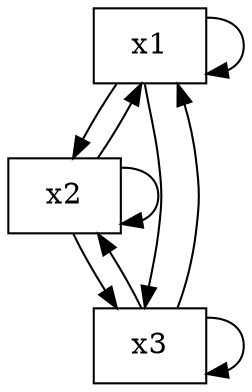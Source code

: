 digraph test {
node1 [label="x1", shape="box"];
node2 [label="x2", shape="box"];
node3 [label="x3", shape="box"];
node1 -> node1;
node2 -> node1;
node3 -> node1;
node1 -> node2;
node2 -> node2;
node3 -> node2;
node1 -> node3;
node2 -> node3;
node3 -> node3;
}